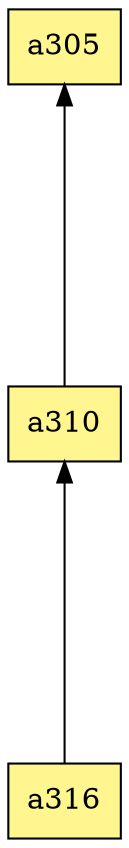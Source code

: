 digraph G {
rankdir=BT;ranksep="2.0";
"a316" [shape=record,fillcolor=khaki1,style=filled,label="{a316}"];
"a310" [shape=record,fillcolor=khaki1,style=filled,label="{a310}"];
"a305" [shape=record,fillcolor=khaki1,style=filled,label="{a305}"];
"a316" -> "a310"
"a310" -> "a305"
}